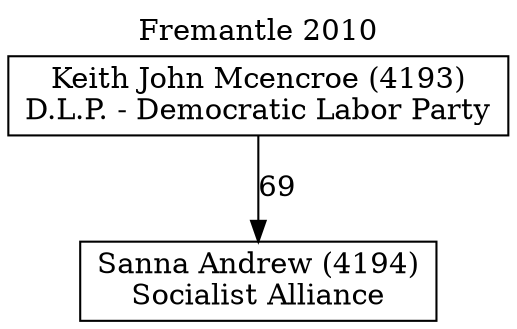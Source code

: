 // House preference flow
digraph "Sanna Andrew (4194)_Fremantle_2010" {
	graph [label="Fremantle 2010" labelloc=t mclimit=10]
	node [shape=box]
	"Sanna Andrew (4194)" [label="Sanna Andrew (4194)
Socialist Alliance"]
	"Keith John Mcencroe (4193)" [label="Keith John Mcencroe (4193)
D.L.P. - Democratic Labor Party"]
	"Keith John Mcencroe (4193)" -> "Sanna Andrew (4194)" [label=69]
}
